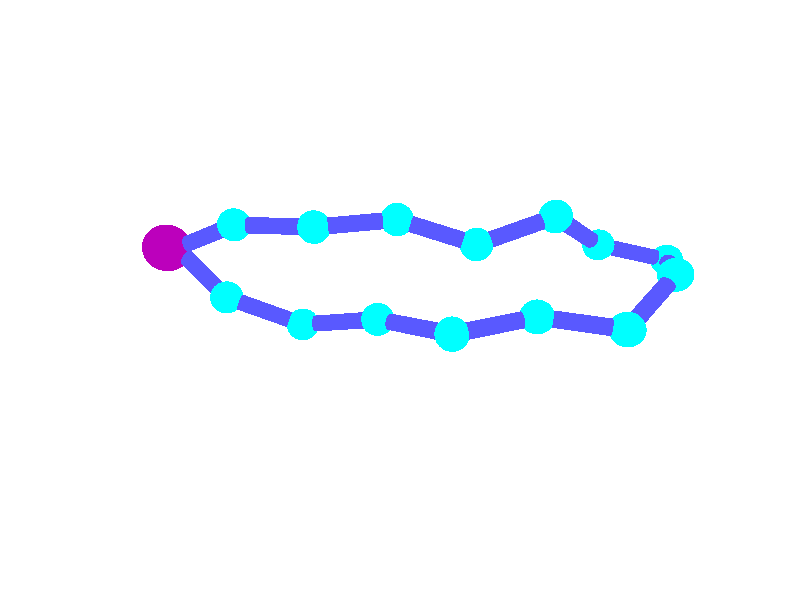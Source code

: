 #include "colors.inc"
#include "textures.inc"

// CAMERA, LIGHTS, AND CHECKERED BACKGROUND PLANE:
camera {location <-0,-10,-10> sky <0,0,-1> look_at 0}
light_source {<-10,-3,-18>, color White}
background { color rgb <1.0, 1.0, 1.0> }
//light_source {<-20, 00,-20>, color .6}
//light_source {<+10,-20,-20>, color .4}

#declare arr = union {
	cylinder {0,<0.5,0,0>, 0.02}
	cone{<0.5,0,0>, 0.04, <0.7,0,0>, 0 }  		
	pigment {color Blue}
	scale <1,2,1>
//	finish{phong 1}
} 

#declare axisx = union {
	cylinder {0,<10,0,0>, 0.02}
	cone{<10,0,0>, 0.04, <10.2,0,0>, 0 }  		
	pigment {color Black}
	scale <1,0,0>
//	finish{phong 1}
} 
#declare axisy = union {
	cylinder {0,<0,5,0>, 0.02}
	cone{<0,5,0>, 0.04, <0,5.2,0>, 0 }  		
	pigment {color Black}
	scale <0,1,0>
//	finish{phong 1}
} 
#declare axisz = union {
	cylinder {0,<0,0,5>, 0.02}
	cone{<0,0,5>, 0.04, <0,0,5.2>, 0 }  		
	pigment {color Black}
	scale <0,0,1>
//	finish{phong 1}
} 
union{	
//box {<0,0,0>, <-10.5,-8,-0.0> pigment { color 1.2*White}}
//box {<0,0,0>, <-10.5,-0.0,-5>pigment { color 1.5*White}}
//box {<0,0,0>, <-0.0,-8,-5> pigment { color 1.5*White}}
// grid coordinates
//cylinder {0,<-8,0,0>, 0.05}
//cylinder {0,<0,-6,0>, 0.05}
//cylinder {0,<0,0,-5>, 0.05}
//cylinder {<-8,0,0>,<-8,-6,0>, 0.03}
//cylinder {<0,-6,0>,<-8,-6,0>, 0.03}
//cylinder {<-8,0,0>,<-8,0,-5>, 0.03}
//cylinder {<0,0,-5>,<-8,0,-5>, 0.03}
//cylinder {<0,-6,0>,<0,-6,-5>, 0.03}
//cylinder {<0,0,-5>,<0,-6,-5>, 0.03}
//union{
//object{axis  rotate<180,0,0>}
//object{axis  rotate<0,180,00>}
//object{axis  rotate<0,0,90>}
//translate<-10,-4,-4>
//}


 union{  
// 	union{
// 	object{axisx }
//	object{axisy rotate<-45,0,0>}
//	object{axisz rotate<135,-20,0>}
//	translate<-1.2,0,2.5>
// 	} 
// 	
 	sphere{<4.2382688749478120E-003,-4.9855054240550783E-002,0>,0.3 
 	texture{pigment{color 0.5*Magenta}} finish{phong 1}}
//	object{arr  rotate<0,0,180>}
	union{	
		sphere{<0.839759, -0.669981, 0.283580>,	0.2}
		sphere{<1.776648, -0.856919, 0.579033>,	0.2 }
		sphere{<2.729676, -1.013058, 0.319497>,	0.2}
		sphere{<3.588657, -1.466057, 0.080869>,	0.2}
		sphere{<4.566778, -1.274397, -0.000029>,	0.2}
		sphere{<5.548086, -1.466831, 0.002032>,	0.2}
		sphere{<6.246263, -0.779688, -0.198925>,	0.2}
		sphere{<6.545694, 0.042727, 0.284785>,	0.2}
		sphere{ <5.579506, 0.044207, 0.026952>,	0.2}
		sphere{<4.859897, -0.206367, -0.620640>,	0.2}
		sphere{<3.917354, -0.428664, -0.371248>,	0.2}
		sphere{<2.964692, -0.196729, -0.567821>,	0.2}
		sphere{<1.970323, -0.296468, -0.531994>,	0.2}
		sphere{ <0.980422, -0.169988, -0.467978>,	0.2}
		texture{pigment{color Cyan}}
		finish{phong 1}
//		normal { bumps 0.4 scale 0.2 }
	}
//		union{	
//		sphere{<0.991352, 0.179832, 0.455388>,	0.2}
//		sphere{<1.978902, 0.337039, 0.449802>,	0.2 }
//		sphere{<2.922226, 0.355975, 0.781135>,	0.2}
//		sphere{<3.907897, 0.424925, 0.627196>,	0.2}
//		sphere{<4.907107, 0.457357, 0.650151>,	0.2}
//		sphere{<5.738312, 0.943304, 0.920254>,	0.2}
//		sphere{<6.635515, 1.041961, 0.489798>,	0.2}
//		sphere{<6.251149, 1.795838, -0.043055>,	0.2}
//		sphere{ <5.595824, 1.372292, -0.668482>,	0.2}
//		sphere{<4.630903, 1.151971, -0.811255>,	0.2}
//		sphere{<3.683918, 1.061149, -0.503080>,	0.2}
//		sphere{<2.727817, 0.898941, -0.259031>,	0.2}
//		sphere{<1.790523, 0.554723, -0.313745>,	0.2}
//		sphere{ <0.793960, 0.635282, -0.294443>,	0.2}
//		texture{pigment{color Black}}
//		finish{phong 1}
////		normal { bumps 0.4 scale 0.2 }
//	}
	union{	
		cylinder {<0.117377, -0.031596, 0.017820>,<0.839759, -0.669981, 0.283580>, 0.1}
		cylinder {<0.839759, -0.669981, 0.283580>,<1.776648, -0.856919, 0.579033>, 0.1}
		cylinder {<1.776648, -0.856919, 0.579033>,<2.729676, -1.013058, 0.319497>, 0.1}
		cylinder {<2.729676, -1.013058, 0.319497>,<3.588657, -1.466057, 0.080869>, 0.1}
		cylinder {<3.588657, -1.466057, 0.080869>,<4.566778, -1.274397, -0.000029>, 0.1}
		cylinder {<4.566778, -1.274397, -0.000029>,<5.548086, -1.466831, 0.002032>, 0.1}
		cylinder {<5.548086, -1.466831, 0.002032>,<6.246263, -0.779688, -0.198925>, 0.1}
		cylinder {<6.246263, -0.779688, -0.198925>,<6.545694, 0.042727, 0.284785>, 0.1}
		cylinder {<6.545694, 0.042727, 0.284785>,<5.579506, 0.044207, 0.026952>, 0.1}
		cylinder {<5.579506, 0.044207, 0.026952>,<4.859897, -0.206367, -0.620640>, 0.1}
		cylinder {<4.859897, -0.206367, -0.620640>,<3.917354, -0.428664, -0.371248>, 0.1}
		cylinder {<3.917354, -0.428664, -0.371248>,<2.964692, -0.196729, -0.567821>, 0.1}
		cylinder {<2.964692, -0.196729, -0.567821>,<1.970323, -0.296468, -0.531994>, 0.1}
		cylinder {<1.970323, -0.296468, -0.531994>,<0.980422, -0.169988, -0.467978>, 0.1}
		cylinder { <0.980422, -0.169988, -0.467978>,<0.117377, -0.031596, 0.017820>, 0.1}

		texture{pigment{color rgb<0.1,0.1,1>}}
		finish{
			ambient .2
			diffuse .6
			specular .75
			roughness .001
			reflection 0.03
			}
		finish{phong 0.3}
	}

//	union{	
//		cylinder {<0.117377, -0.031596, 0.017820>,<0.991352, 0.179832, 0.455388>, 0.1}
//		cylinder {<0.991352, 0.179832, 0.455388>,<1.978902, 0.337039, 0.449802>, 0.1}
//		cylinder {<1.978902, 0.337039, 0.449802>,<2.922226, 0.355975, 0.781135>, 0.1}
//		cylinder {<2.922226, 0.355975, 0.781135>,<3.907897, 0.424925, 0.627196>, 0.1}
//		cylinder {<3.907897, 0.424925, 0.627196>,<4.907107, 0.457357, 0.650151>, 0.1}
//		cylinder {<4.907107, 0.457357, 0.650151>,<5.738312, 0.943304, 0.920254>, 0.1}
//		cylinder {<5.738312, 0.943304, 0.920254>,<6.635515, 1.041961, 0.489798>, 0.1}
//		cylinder {<6.635515, 1.041961, 0.489798>,<6.251149, 1.795838, -0.043055>, 0.1}
//		cylinder {<6.251149, 1.795838, -0.043055>,<5.595824, 1.372292, -0.668482>, 0.1}
//		cylinder {<5.595824, 1.372292, -0.668482>,<4.630903, 1.151971, -0.811255>, 0.1}
//		cylinder {<4.630903, 1.151971, -0.811255>,<3.683918, 1.061149, -0.503080>, 0.1}
//		cylinder {<3.683918, 1.061149, -0.503080>,<2.727817, 0.898941, -0.259031>, 0.1}
//		cylinder {<2.727817, 0.898941, -0.259031>,<1.790523, 0.554723, -0.313745>, 0.1}
//		cylinder {<1.790523, 0.554723, -0.313745>,<0.793960, 0.635282, -0.294443>, 0.1}		cylinder {<0.793960, 0.635282, -0.294443>,<0.117377, -0.031596, 0.017820>, 0.1}
//		texture{pigment{color Orange}}
//		finish{
//			ambient .2
//			diffuse .6
//			specular .75
//			roughness .001
//			reflection 0.1
//			}
////		finish{phong 0.3}
//	}

	translate<-5,-4,-3>
 }
translate<2,0,-2>
}